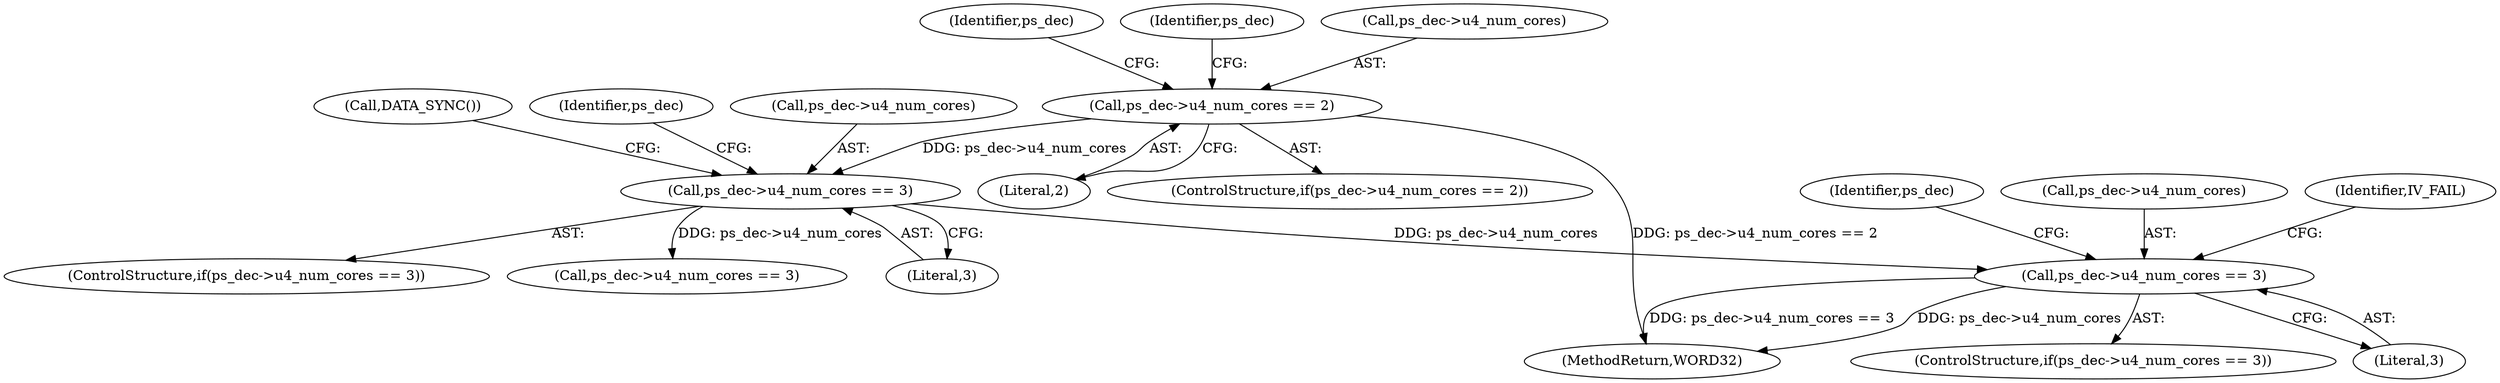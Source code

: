 digraph "0_Android_0b23c81c3dd9ec38f7e6806a3955fed1925541a0@pointer" {
"1001821" [label="(Call,ps_dec->u4_num_cores == 3)"];
"1001722" [label="(Call,ps_dec->u4_num_cores == 3)"];
"1001625" [label="(Call,ps_dec->u4_num_cores == 2)"];
"1001820" [label="(ControlStructure,if(ps_dec->u4_num_cores == 3))"];
"1001726" [label="(Literal,3)"];
"1001730" [label="(Call,DATA_SYNC())"];
"1001721" [label="(ControlStructure,if(ps_dec->u4_num_cores == 3))"];
"1002226" [label="(MethodReturn,WORD32)"];
"1001720" [label="(Identifier,ps_dec)"];
"1001830" [label="(Identifier,IV_FAIL)"];
"1001821" [label="(Call,ps_dec->u4_num_cores == 3)"];
"1001828" [label="(Identifier,ps_dec)"];
"1001729" [label="(Identifier,ps_dec)"];
"1001625" [label="(Call,ps_dec->u4_num_cores == 2)"];
"1001635" [label="(Identifier,ps_dec)"];
"1001822" [label="(Call,ps_dec->u4_num_cores)"];
"1001825" [label="(Literal,3)"];
"1001626" [label="(Call,ps_dec->u4_num_cores)"];
"1001722" [label="(Call,ps_dec->u4_num_cores == 3)"];
"1001624" [label="(ControlStructure,if(ps_dec->u4_num_cores == 2))"];
"1001998" [label="(Call,ps_dec->u4_num_cores == 3)"];
"1001629" [label="(Literal,2)"];
"1001723" [label="(Call,ps_dec->u4_num_cores)"];
"1001821" -> "1001820"  [label="AST: "];
"1001821" -> "1001825"  [label="CFG: "];
"1001822" -> "1001821"  [label="AST: "];
"1001825" -> "1001821"  [label="AST: "];
"1001828" -> "1001821"  [label="CFG: "];
"1001830" -> "1001821"  [label="CFG: "];
"1001821" -> "1002226"  [label="DDG: ps_dec->u4_num_cores"];
"1001821" -> "1002226"  [label="DDG: ps_dec->u4_num_cores == 3"];
"1001722" -> "1001821"  [label="DDG: ps_dec->u4_num_cores"];
"1001722" -> "1001721"  [label="AST: "];
"1001722" -> "1001726"  [label="CFG: "];
"1001723" -> "1001722"  [label="AST: "];
"1001726" -> "1001722"  [label="AST: "];
"1001729" -> "1001722"  [label="CFG: "];
"1001730" -> "1001722"  [label="CFG: "];
"1001625" -> "1001722"  [label="DDG: ps_dec->u4_num_cores"];
"1001722" -> "1001998"  [label="DDG: ps_dec->u4_num_cores"];
"1001625" -> "1001624"  [label="AST: "];
"1001625" -> "1001629"  [label="CFG: "];
"1001626" -> "1001625"  [label="AST: "];
"1001629" -> "1001625"  [label="AST: "];
"1001635" -> "1001625"  [label="CFG: "];
"1001720" -> "1001625"  [label="CFG: "];
"1001625" -> "1002226"  [label="DDG: ps_dec->u4_num_cores == 2"];
}

